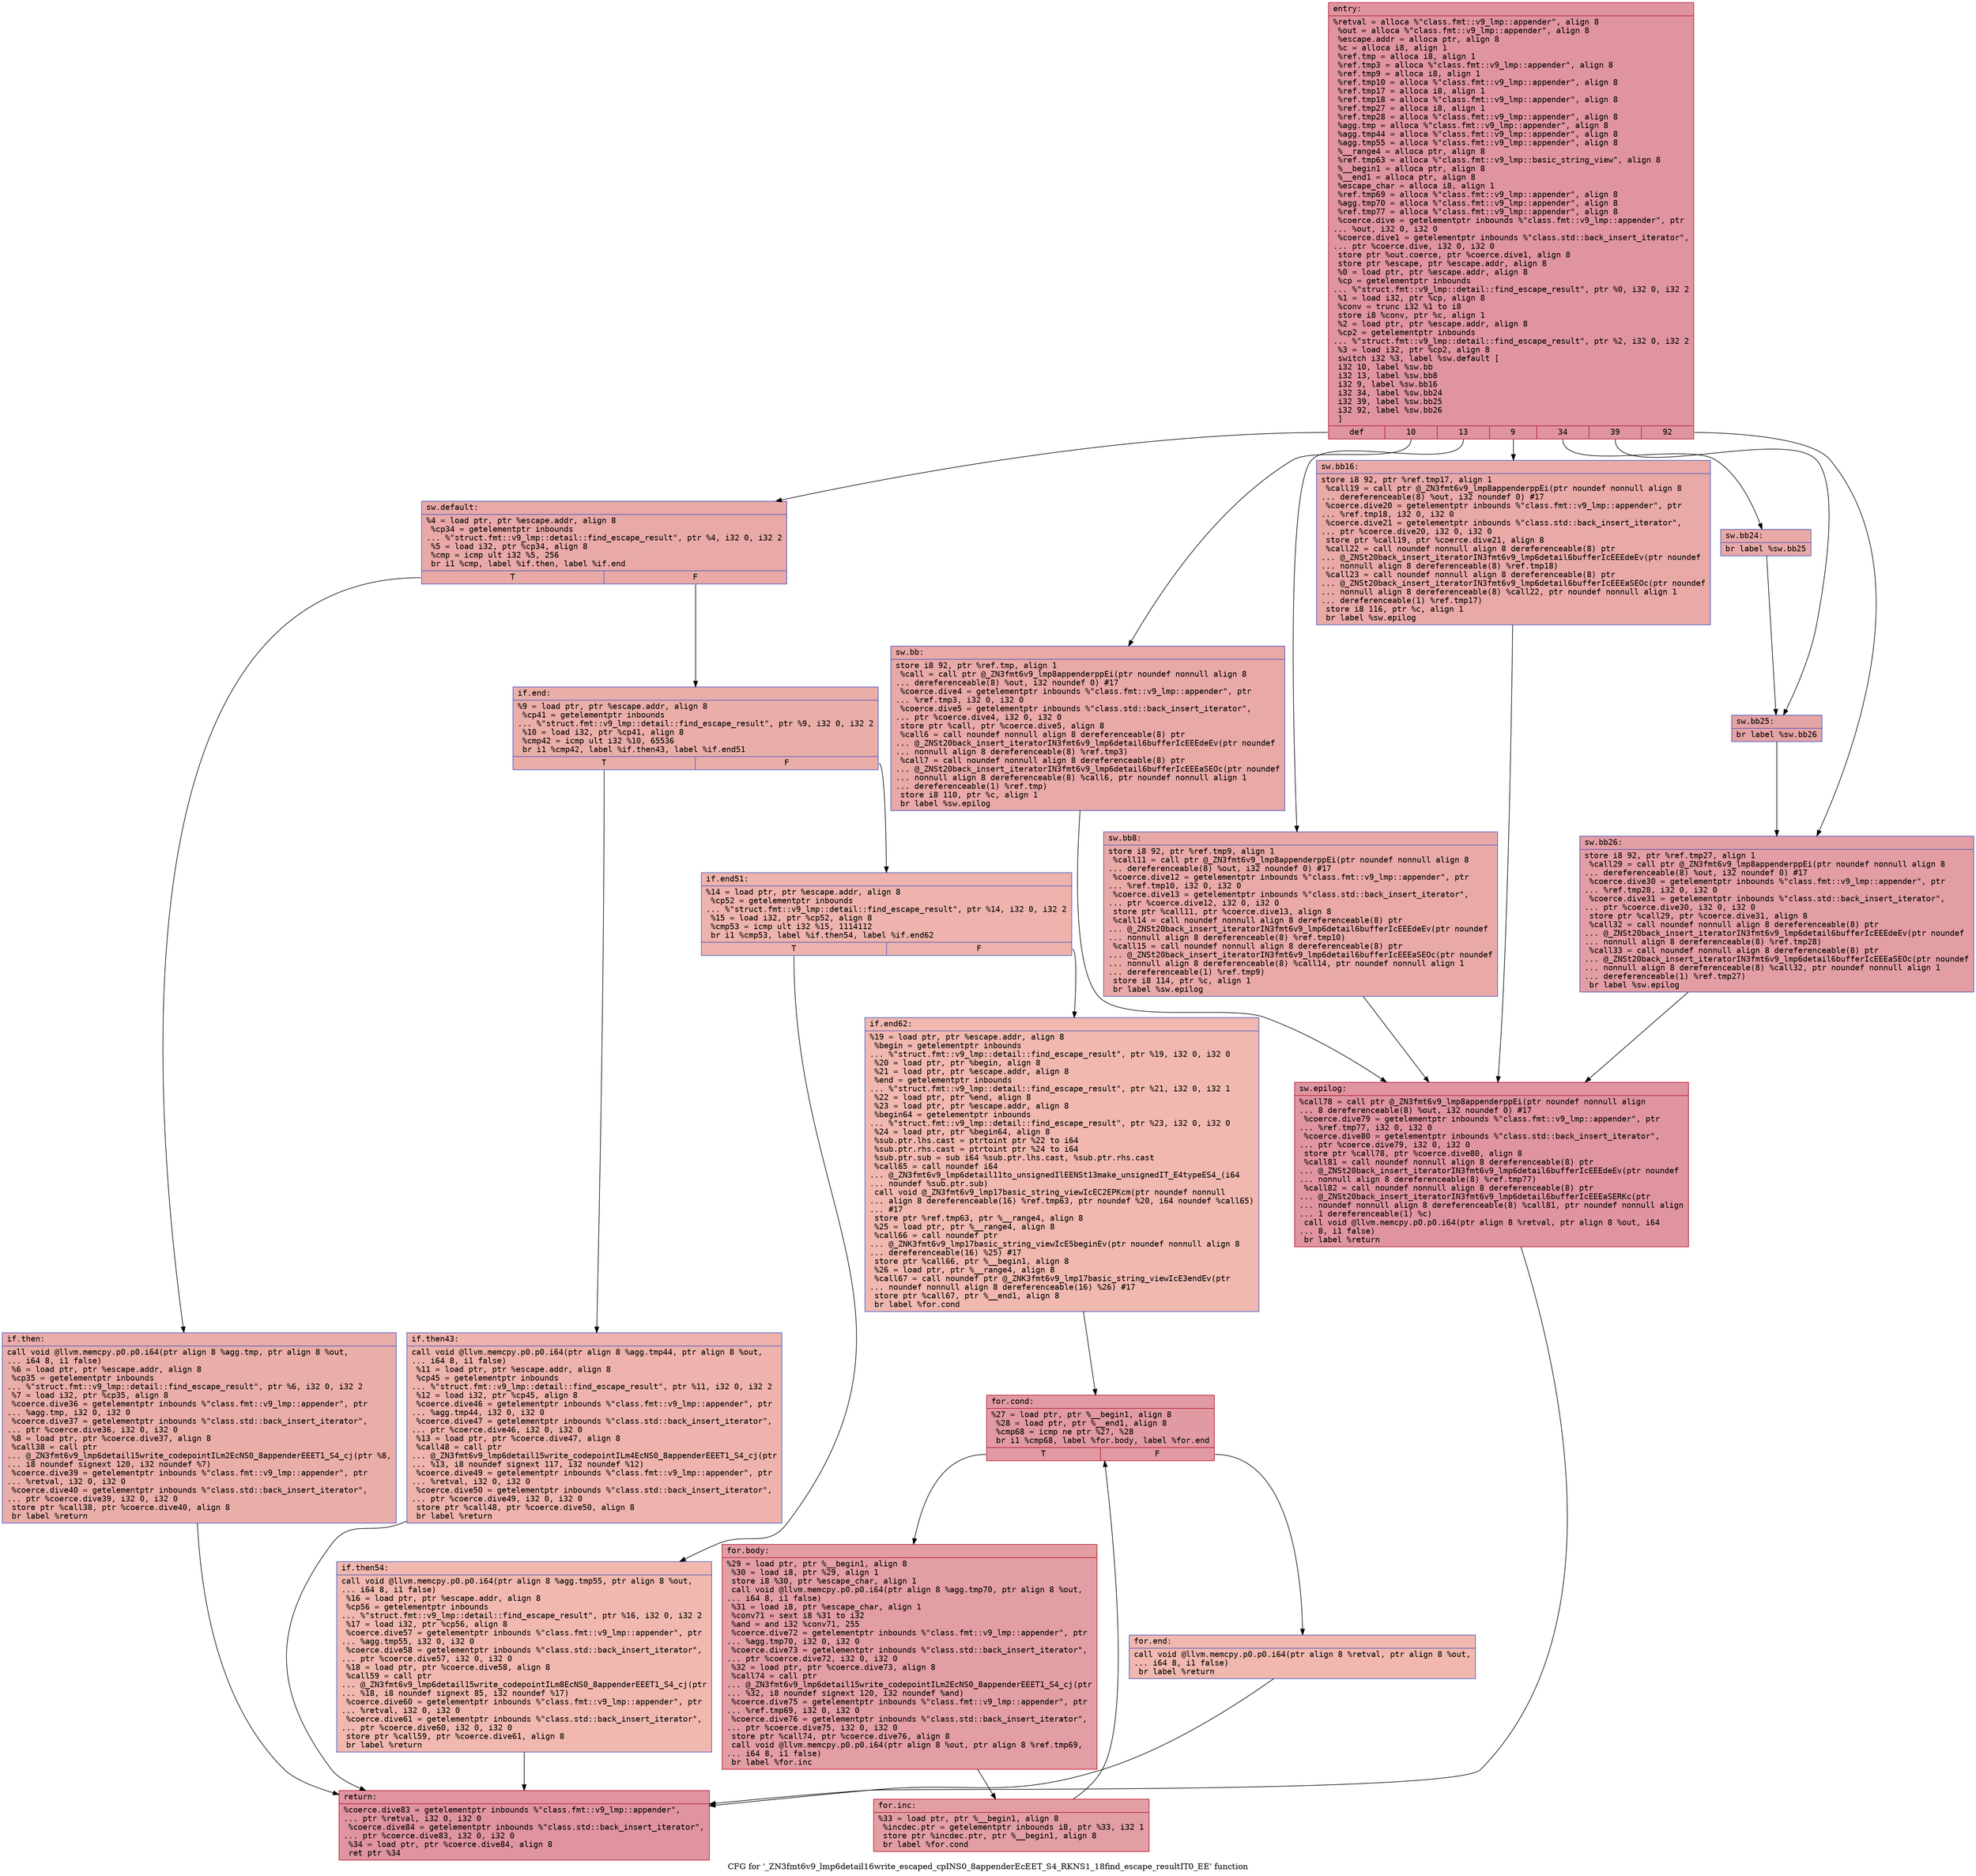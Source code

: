 digraph "CFG for '_ZN3fmt6v9_lmp6detail16write_escaped_cpINS0_8appenderEcEET_S4_RKNS1_18find_escape_resultIT0_EE' function" {
	label="CFG for '_ZN3fmt6v9_lmp6detail16write_escaped_cpINS0_8appenderEcEET_S4_RKNS1_18find_escape_resultIT0_EE' function";

	Node0x55fec31b6900 [shape=record,color="#b70d28ff", style=filled, fillcolor="#b70d2870" fontname="Courier",label="{entry:\l|  %retval = alloca %\"class.fmt::v9_lmp::appender\", align 8\l  %out = alloca %\"class.fmt::v9_lmp::appender\", align 8\l  %escape.addr = alloca ptr, align 8\l  %c = alloca i8, align 1\l  %ref.tmp = alloca i8, align 1\l  %ref.tmp3 = alloca %\"class.fmt::v9_lmp::appender\", align 8\l  %ref.tmp9 = alloca i8, align 1\l  %ref.tmp10 = alloca %\"class.fmt::v9_lmp::appender\", align 8\l  %ref.tmp17 = alloca i8, align 1\l  %ref.tmp18 = alloca %\"class.fmt::v9_lmp::appender\", align 8\l  %ref.tmp27 = alloca i8, align 1\l  %ref.tmp28 = alloca %\"class.fmt::v9_lmp::appender\", align 8\l  %agg.tmp = alloca %\"class.fmt::v9_lmp::appender\", align 8\l  %agg.tmp44 = alloca %\"class.fmt::v9_lmp::appender\", align 8\l  %agg.tmp55 = alloca %\"class.fmt::v9_lmp::appender\", align 8\l  %__range4 = alloca ptr, align 8\l  %ref.tmp63 = alloca %\"class.fmt::v9_lmp::basic_string_view\", align 8\l  %__begin1 = alloca ptr, align 8\l  %__end1 = alloca ptr, align 8\l  %escape_char = alloca i8, align 1\l  %ref.tmp69 = alloca %\"class.fmt::v9_lmp::appender\", align 8\l  %agg.tmp70 = alloca %\"class.fmt::v9_lmp::appender\", align 8\l  %ref.tmp77 = alloca %\"class.fmt::v9_lmp::appender\", align 8\l  %coerce.dive = getelementptr inbounds %\"class.fmt::v9_lmp::appender\", ptr\l... %out, i32 0, i32 0\l  %coerce.dive1 = getelementptr inbounds %\"class.std::back_insert_iterator\",\l... ptr %coerce.dive, i32 0, i32 0\l  store ptr %out.coerce, ptr %coerce.dive1, align 8\l  store ptr %escape, ptr %escape.addr, align 8\l  %0 = load ptr, ptr %escape.addr, align 8\l  %cp = getelementptr inbounds\l... %\"struct.fmt::v9_lmp::detail::find_escape_result\", ptr %0, i32 0, i32 2\l  %1 = load i32, ptr %cp, align 8\l  %conv = trunc i32 %1 to i8\l  store i8 %conv, ptr %c, align 1\l  %2 = load ptr, ptr %escape.addr, align 8\l  %cp2 = getelementptr inbounds\l... %\"struct.fmt::v9_lmp::detail::find_escape_result\", ptr %2, i32 0, i32 2\l  %3 = load i32, ptr %cp2, align 8\l  switch i32 %3, label %sw.default [\l    i32 10, label %sw.bb\l    i32 13, label %sw.bb8\l    i32 9, label %sw.bb16\l    i32 34, label %sw.bb24\l    i32 39, label %sw.bb25\l    i32 92, label %sw.bb26\l  ]\l|{<s0>def|<s1>10|<s2>13|<s3>9|<s4>34|<s5>39|<s6>92}}"];
	Node0x55fec31b6900:s0 -> Node0x55fec31b81f0[tooltip="entry -> sw.default\nProbability 14.29%" ];
	Node0x55fec31b6900:s1 -> Node0x55fec31b8270[tooltip="entry -> sw.bb\nProbability 14.29%" ];
	Node0x55fec31b6900:s2 -> Node0x55fec31b82e0[tooltip="entry -> sw.bb8\nProbability 14.29%" ];
	Node0x55fec31b6900:s3 -> Node0x55fec31b83b0[tooltip="entry -> sw.bb16\nProbability 14.29%" ];
	Node0x55fec31b6900:s4 -> Node0x55fec31b8480[tooltip="entry -> sw.bb24\nProbability 14.29%" ];
	Node0x55fec31b6900:s5 -> Node0x55fec31b8550[tooltip="entry -> sw.bb25\nProbability 14.29%" ];
	Node0x55fec31b6900:s6 -> Node0x55fec31b8620[tooltip="entry -> sw.bb26\nProbability 14.29%" ];
	Node0x55fec31b8270 [shape=record,color="#3d50c3ff", style=filled, fillcolor="#ca3b3770" fontname="Courier",label="{sw.bb:\l|  store i8 92, ptr %ref.tmp, align 1\l  %call = call ptr @_ZN3fmt6v9_lmp8appenderppEi(ptr noundef nonnull align 8\l... dereferenceable(8) %out, i32 noundef 0) #17\l  %coerce.dive4 = getelementptr inbounds %\"class.fmt::v9_lmp::appender\", ptr\l... %ref.tmp3, i32 0, i32 0\l  %coerce.dive5 = getelementptr inbounds %\"class.std::back_insert_iterator\",\l... ptr %coerce.dive4, i32 0, i32 0\l  store ptr %call, ptr %coerce.dive5, align 8\l  %call6 = call noundef nonnull align 8 dereferenceable(8) ptr\l... @_ZNSt20back_insert_iteratorIN3fmt6v9_lmp6detail6bufferIcEEEdeEv(ptr noundef\l... nonnull align 8 dereferenceable(8) %ref.tmp3)\l  %call7 = call noundef nonnull align 8 dereferenceable(8) ptr\l... @_ZNSt20back_insert_iteratorIN3fmt6v9_lmp6detail6bufferIcEEEaSEOc(ptr noundef\l... nonnull align 8 dereferenceable(8) %call6, ptr noundef nonnull align 1\l... dereferenceable(1) %ref.tmp)\l  store i8 110, ptr %c, align 1\l  br label %sw.epilog\l}"];
	Node0x55fec31b8270 -> Node0x55fec31b8de0[tooltip="sw.bb -> sw.epilog\nProbability 100.00%" ];
	Node0x55fec31b82e0 [shape=record,color="#3d50c3ff", style=filled, fillcolor="#ca3b3770" fontname="Courier",label="{sw.bb8:\l|  store i8 92, ptr %ref.tmp9, align 1\l  %call11 = call ptr @_ZN3fmt6v9_lmp8appenderppEi(ptr noundef nonnull align 8\l... dereferenceable(8) %out, i32 noundef 0) #17\l  %coerce.dive12 = getelementptr inbounds %\"class.fmt::v9_lmp::appender\", ptr\l... %ref.tmp10, i32 0, i32 0\l  %coerce.dive13 = getelementptr inbounds %\"class.std::back_insert_iterator\",\l... ptr %coerce.dive12, i32 0, i32 0\l  store ptr %call11, ptr %coerce.dive13, align 8\l  %call14 = call noundef nonnull align 8 dereferenceable(8) ptr\l... @_ZNSt20back_insert_iteratorIN3fmt6v9_lmp6detail6bufferIcEEEdeEv(ptr noundef\l... nonnull align 8 dereferenceable(8) %ref.tmp10)\l  %call15 = call noundef nonnull align 8 dereferenceable(8) ptr\l... @_ZNSt20back_insert_iteratorIN3fmt6v9_lmp6detail6bufferIcEEEaSEOc(ptr noundef\l... nonnull align 8 dereferenceable(8) %call14, ptr noundef nonnull align 1\l... dereferenceable(1) %ref.tmp9)\l  store i8 114, ptr %c, align 1\l  br label %sw.epilog\l}"];
	Node0x55fec31b82e0 -> Node0x55fec31b8de0[tooltip="sw.bb8 -> sw.epilog\nProbability 100.00%" ];
	Node0x55fec31b83b0 [shape=record,color="#3d50c3ff", style=filled, fillcolor="#ca3b3770" fontname="Courier",label="{sw.bb16:\l|  store i8 92, ptr %ref.tmp17, align 1\l  %call19 = call ptr @_ZN3fmt6v9_lmp8appenderppEi(ptr noundef nonnull align 8\l... dereferenceable(8) %out, i32 noundef 0) #17\l  %coerce.dive20 = getelementptr inbounds %\"class.fmt::v9_lmp::appender\", ptr\l... %ref.tmp18, i32 0, i32 0\l  %coerce.dive21 = getelementptr inbounds %\"class.std::back_insert_iterator\",\l... ptr %coerce.dive20, i32 0, i32 0\l  store ptr %call19, ptr %coerce.dive21, align 8\l  %call22 = call noundef nonnull align 8 dereferenceable(8) ptr\l... @_ZNSt20back_insert_iteratorIN3fmt6v9_lmp6detail6bufferIcEEEdeEv(ptr noundef\l... nonnull align 8 dereferenceable(8) %ref.tmp18)\l  %call23 = call noundef nonnull align 8 dereferenceable(8) ptr\l... @_ZNSt20back_insert_iteratorIN3fmt6v9_lmp6detail6bufferIcEEEaSEOc(ptr noundef\l... nonnull align 8 dereferenceable(8) %call22, ptr noundef nonnull align 1\l... dereferenceable(1) %ref.tmp17)\l  store i8 116, ptr %c, align 1\l  br label %sw.epilog\l}"];
	Node0x55fec31b83b0 -> Node0x55fec31b8de0[tooltip="sw.bb16 -> sw.epilog\nProbability 100.00%" ];
	Node0x55fec31b8480 [shape=record,color="#3d50c3ff", style=filled, fillcolor="#ca3b3770" fontname="Courier",label="{sw.bb24:\l|  br label %sw.bb25\l}"];
	Node0x55fec31b8480 -> Node0x55fec31b8550[tooltip="sw.bb24 -> sw.bb25\nProbability 100.00%" ];
	Node0x55fec31b8550 [shape=record,color="#3d50c3ff", style=filled, fillcolor="#c32e3170" fontname="Courier",label="{sw.bb25:\l|  br label %sw.bb26\l}"];
	Node0x55fec31b8550 -> Node0x55fec31b8620[tooltip="sw.bb25 -> sw.bb26\nProbability 100.00%" ];
	Node0x55fec31b8620 [shape=record,color="#3d50c3ff", style=filled, fillcolor="#be242e70" fontname="Courier",label="{sw.bb26:\l|  store i8 92, ptr %ref.tmp27, align 1\l  %call29 = call ptr @_ZN3fmt6v9_lmp8appenderppEi(ptr noundef nonnull align 8\l... dereferenceable(8) %out, i32 noundef 0) #17\l  %coerce.dive30 = getelementptr inbounds %\"class.fmt::v9_lmp::appender\", ptr\l... %ref.tmp28, i32 0, i32 0\l  %coerce.dive31 = getelementptr inbounds %\"class.std::back_insert_iterator\",\l... ptr %coerce.dive30, i32 0, i32 0\l  store ptr %call29, ptr %coerce.dive31, align 8\l  %call32 = call noundef nonnull align 8 dereferenceable(8) ptr\l... @_ZNSt20back_insert_iteratorIN3fmt6v9_lmp6detail6bufferIcEEEdeEv(ptr noundef\l... nonnull align 8 dereferenceable(8) %ref.tmp28)\l  %call33 = call noundef nonnull align 8 dereferenceable(8) ptr\l... @_ZNSt20back_insert_iteratorIN3fmt6v9_lmp6detail6bufferIcEEEaSEOc(ptr noundef\l... nonnull align 8 dereferenceable(8) %call32, ptr noundef nonnull align 1\l... dereferenceable(1) %ref.tmp27)\l  br label %sw.epilog\l}"];
	Node0x55fec31b8620 -> Node0x55fec31b8de0[tooltip="sw.bb26 -> sw.epilog\nProbability 100.00%" ];
	Node0x55fec31b81f0 [shape=record,color="#3d50c3ff", style=filled, fillcolor="#ca3b3770" fontname="Courier",label="{sw.default:\l|  %4 = load ptr, ptr %escape.addr, align 8\l  %cp34 = getelementptr inbounds\l... %\"struct.fmt::v9_lmp::detail::find_escape_result\", ptr %4, i32 0, i32 2\l  %5 = load i32, ptr %cp34, align 8\l  %cmp = icmp ult i32 %5, 256\l  br i1 %cmp, label %if.then, label %if.end\l|{<s0>T|<s1>F}}"];
	Node0x55fec31b81f0:s0 -> Node0x55fec31ba930[tooltip="sw.default -> if.then\nProbability 50.00%" ];
	Node0x55fec31b81f0:s1 -> Node0x55fec31baef0[tooltip="sw.default -> if.end\nProbability 50.00%" ];
	Node0x55fec31ba930 [shape=record,color="#3d50c3ff", style=filled, fillcolor="#d0473d70" fontname="Courier",label="{if.then:\l|  call void @llvm.memcpy.p0.p0.i64(ptr align 8 %agg.tmp, ptr align 8 %out,\l... i64 8, i1 false)\l  %6 = load ptr, ptr %escape.addr, align 8\l  %cp35 = getelementptr inbounds\l... %\"struct.fmt::v9_lmp::detail::find_escape_result\", ptr %6, i32 0, i32 2\l  %7 = load i32, ptr %cp35, align 8\l  %coerce.dive36 = getelementptr inbounds %\"class.fmt::v9_lmp::appender\", ptr\l... %agg.tmp, i32 0, i32 0\l  %coerce.dive37 = getelementptr inbounds %\"class.std::back_insert_iterator\",\l... ptr %coerce.dive36, i32 0, i32 0\l  %8 = load ptr, ptr %coerce.dive37, align 8\l  %call38 = call ptr\l... @_ZN3fmt6v9_lmp6detail15write_codepointILm2EcNS0_8appenderEEET1_S4_cj(ptr %8,\l... i8 noundef signext 120, i32 noundef %7)\l  %coerce.dive39 = getelementptr inbounds %\"class.fmt::v9_lmp::appender\", ptr\l... %retval, i32 0, i32 0\l  %coerce.dive40 = getelementptr inbounds %\"class.std::back_insert_iterator\",\l... ptr %coerce.dive39, i32 0, i32 0\l  store ptr %call38, ptr %coerce.dive40, align 8\l  br label %return\l}"];
	Node0x55fec31ba930 -> Node0x55fec31bb5c0[tooltip="if.then -> return\nProbability 100.00%" ];
	Node0x55fec31baef0 [shape=record,color="#3d50c3ff", style=filled, fillcolor="#d0473d70" fontname="Courier",label="{if.end:\l|  %9 = load ptr, ptr %escape.addr, align 8\l  %cp41 = getelementptr inbounds\l... %\"struct.fmt::v9_lmp::detail::find_escape_result\", ptr %9, i32 0, i32 2\l  %10 = load i32, ptr %cp41, align 8\l  %cmp42 = icmp ult i32 %10, 65536\l  br i1 %cmp42, label %if.then43, label %if.end51\l|{<s0>T|<s1>F}}"];
	Node0x55fec31baef0:s0 -> Node0x55fec31bbcd0[tooltip="if.end -> if.then43\nProbability 50.00%" ];
	Node0x55fec31baef0:s1 -> Node0x55fec31bbd50[tooltip="if.end -> if.end51\nProbability 50.00%" ];
	Node0x55fec31bbcd0 [shape=record,color="#3d50c3ff", style=filled, fillcolor="#d6524470" fontname="Courier",label="{if.then43:\l|  call void @llvm.memcpy.p0.p0.i64(ptr align 8 %agg.tmp44, ptr align 8 %out,\l... i64 8, i1 false)\l  %11 = load ptr, ptr %escape.addr, align 8\l  %cp45 = getelementptr inbounds\l... %\"struct.fmt::v9_lmp::detail::find_escape_result\", ptr %11, i32 0, i32 2\l  %12 = load i32, ptr %cp45, align 8\l  %coerce.dive46 = getelementptr inbounds %\"class.fmt::v9_lmp::appender\", ptr\l... %agg.tmp44, i32 0, i32 0\l  %coerce.dive47 = getelementptr inbounds %\"class.std::back_insert_iterator\",\l... ptr %coerce.dive46, i32 0, i32 0\l  %13 = load ptr, ptr %coerce.dive47, align 8\l  %call48 = call ptr\l... @_ZN3fmt6v9_lmp6detail15write_codepointILm4EcNS0_8appenderEEET1_S4_cj(ptr\l... %13, i8 noundef signext 117, i32 noundef %12)\l  %coerce.dive49 = getelementptr inbounds %\"class.fmt::v9_lmp::appender\", ptr\l... %retval, i32 0, i32 0\l  %coerce.dive50 = getelementptr inbounds %\"class.std::back_insert_iterator\",\l... ptr %coerce.dive49, i32 0, i32 0\l  store ptr %call48, ptr %coerce.dive50, align 8\l  br label %return\l}"];
	Node0x55fec31bbcd0 -> Node0x55fec31bb5c0[tooltip="if.then43 -> return\nProbability 100.00%" ];
	Node0x55fec31bbd50 [shape=record,color="#3d50c3ff", style=filled, fillcolor="#d6524470" fontname="Courier",label="{if.end51:\l|  %14 = load ptr, ptr %escape.addr, align 8\l  %cp52 = getelementptr inbounds\l... %\"struct.fmt::v9_lmp::detail::find_escape_result\", ptr %14, i32 0, i32 2\l  %15 = load i32, ptr %cp52, align 8\l  %cmp53 = icmp ult i32 %15, 1114112\l  br i1 %cmp53, label %if.then54, label %if.end62\l|{<s0>T|<s1>F}}"];
	Node0x55fec31bbd50:s0 -> Node0x55fec31bc430[tooltip="if.end51 -> if.then54\nProbability 50.00%" ];
	Node0x55fec31bbd50:s1 -> Node0x55fec31bcb80[tooltip="if.end51 -> if.end62\nProbability 50.00%" ];
	Node0x55fec31bc430 [shape=record,color="#3d50c3ff", style=filled, fillcolor="#dc5d4a70" fontname="Courier",label="{if.then54:\l|  call void @llvm.memcpy.p0.p0.i64(ptr align 8 %agg.tmp55, ptr align 8 %out,\l... i64 8, i1 false)\l  %16 = load ptr, ptr %escape.addr, align 8\l  %cp56 = getelementptr inbounds\l... %\"struct.fmt::v9_lmp::detail::find_escape_result\", ptr %16, i32 0, i32 2\l  %17 = load i32, ptr %cp56, align 8\l  %coerce.dive57 = getelementptr inbounds %\"class.fmt::v9_lmp::appender\", ptr\l... %agg.tmp55, i32 0, i32 0\l  %coerce.dive58 = getelementptr inbounds %\"class.std::back_insert_iterator\",\l... ptr %coerce.dive57, i32 0, i32 0\l  %18 = load ptr, ptr %coerce.dive58, align 8\l  %call59 = call ptr\l... @_ZN3fmt6v9_lmp6detail15write_codepointILm8EcNS0_8appenderEEET1_S4_cj(ptr\l... %18, i8 noundef signext 85, i32 noundef %17)\l  %coerce.dive60 = getelementptr inbounds %\"class.fmt::v9_lmp::appender\", ptr\l... %retval, i32 0, i32 0\l  %coerce.dive61 = getelementptr inbounds %\"class.std::back_insert_iterator\",\l... ptr %coerce.dive60, i32 0, i32 0\l  store ptr %call59, ptr %coerce.dive61, align 8\l  br label %return\l}"];
	Node0x55fec31bc430 -> Node0x55fec31bb5c0[tooltip="if.then54 -> return\nProbability 100.00%" ];
	Node0x55fec31bcb80 [shape=record,color="#3d50c3ff", style=filled, fillcolor="#dc5d4a70" fontname="Courier",label="{if.end62:\l|  %19 = load ptr, ptr %escape.addr, align 8\l  %begin = getelementptr inbounds\l... %\"struct.fmt::v9_lmp::detail::find_escape_result\", ptr %19, i32 0, i32 0\l  %20 = load ptr, ptr %begin, align 8\l  %21 = load ptr, ptr %escape.addr, align 8\l  %end = getelementptr inbounds\l... %\"struct.fmt::v9_lmp::detail::find_escape_result\", ptr %21, i32 0, i32 1\l  %22 = load ptr, ptr %end, align 8\l  %23 = load ptr, ptr %escape.addr, align 8\l  %begin64 = getelementptr inbounds\l... %\"struct.fmt::v9_lmp::detail::find_escape_result\", ptr %23, i32 0, i32 0\l  %24 = load ptr, ptr %begin64, align 8\l  %sub.ptr.lhs.cast = ptrtoint ptr %22 to i64\l  %sub.ptr.rhs.cast = ptrtoint ptr %24 to i64\l  %sub.ptr.sub = sub i64 %sub.ptr.lhs.cast, %sub.ptr.rhs.cast\l  %call65 = call noundef i64\l... @_ZN3fmt6v9_lmp6detail11to_unsignedIlEENSt13make_unsignedIT_E4typeES4_(i64\l... noundef %sub.ptr.sub)\l  call void @_ZN3fmt6v9_lmp17basic_string_viewIcEC2EPKcm(ptr noundef nonnull\l... align 8 dereferenceable(16) %ref.tmp63, ptr noundef %20, i64 noundef %call65)\l... #17\l  store ptr %ref.tmp63, ptr %__range4, align 8\l  %25 = load ptr, ptr %__range4, align 8\l  %call66 = call noundef ptr\l... @_ZNK3fmt6v9_lmp17basic_string_viewIcE5beginEv(ptr noundef nonnull align 8\l... dereferenceable(16) %25) #17\l  store ptr %call66, ptr %__begin1, align 8\l  %26 = load ptr, ptr %__range4, align 8\l  %call67 = call noundef ptr @_ZNK3fmt6v9_lmp17basic_string_viewIcE3endEv(ptr\l... noundef nonnull align 8 dereferenceable(16) %26) #17\l  store ptr %call67, ptr %__end1, align 8\l  br label %for.cond\l}"];
	Node0x55fec31bcb80 -> Node0x55fec31b9dd0[tooltip="if.end62 -> for.cond\nProbability 100.00%" ];
	Node0x55fec31b9dd0 [shape=record,color="#b70d28ff", style=filled, fillcolor="#bb1b2c70" fontname="Courier",label="{for.cond:\l|  %27 = load ptr, ptr %__begin1, align 8\l  %28 = load ptr, ptr %__end1, align 8\l  %cmp68 = icmp ne ptr %27, %28\l  br i1 %cmp68, label %for.body, label %for.end\l|{<s0>T|<s1>F}}"];
	Node0x55fec31b9dd0:s0 -> Node0x55fec31bedd0[tooltip="for.cond -> for.body\nProbability 96.88%" ];
	Node0x55fec31b9dd0:s1 -> Node0x55fec31bee20[tooltip="for.cond -> for.end\nProbability 3.12%" ];
	Node0x55fec31bedd0 [shape=record,color="#b70d28ff", style=filled, fillcolor="#be242e70" fontname="Courier",label="{for.body:\l|  %29 = load ptr, ptr %__begin1, align 8\l  %30 = load i8, ptr %29, align 1\l  store i8 %30, ptr %escape_char, align 1\l  call void @llvm.memcpy.p0.p0.i64(ptr align 8 %agg.tmp70, ptr align 8 %out,\l... i64 8, i1 false)\l  %31 = load i8, ptr %escape_char, align 1\l  %conv71 = sext i8 %31 to i32\l  %and = and i32 %conv71, 255\l  %coerce.dive72 = getelementptr inbounds %\"class.fmt::v9_lmp::appender\", ptr\l... %agg.tmp70, i32 0, i32 0\l  %coerce.dive73 = getelementptr inbounds %\"class.std::back_insert_iterator\",\l... ptr %coerce.dive72, i32 0, i32 0\l  %32 = load ptr, ptr %coerce.dive73, align 8\l  %call74 = call ptr\l... @_ZN3fmt6v9_lmp6detail15write_codepointILm2EcNS0_8appenderEEET1_S4_cj(ptr\l... %32, i8 noundef signext 120, i32 noundef %and)\l  %coerce.dive75 = getelementptr inbounds %\"class.fmt::v9_lmp::appender\", ptr\l... %ref.tmp69, i32 0, i32 0\l  %coerce.dive76 = getelementptr inbounds %\"class.std::back_insert_iterator\",\l... ptr %coerce.dive75, i32 0, i32 0\l  store ptr %call74, ptr %coerce.dive76, align 8\l  call void @llvm.memcpy.p0.p0.i64(ptr align 8 %out, ptr align 8 %ref.tmp69,\l... i64 8, i1 false)\l  br label %for.inc\l}"];
	Node0x55fec31bedd0 -> Node0x55fec31bfb30[tooltip="for.body -> for.inc\nProbability 100.00%" ];
	Node0x55fec31bfb30 [shape=record,color="#b70d28ff", style=filled, fillcolor="#be242e70" fontname="Courier",label="{for.inc:\l|  %33 = load ptr, ptr %__begin1, align 8\l  %incdec.ptr = getelementptr inbounds i8, ptr %33, i32 1\l  store ptr %incdec.ptr, ptr %__begin1, align 8\l  br label %for.cond\l}"];
	Node0x55fec31bfb30 -> Node0x55fec31b9dd0[tooltip="for.inc -> for.cond\nProbability 100.00%" ];
	Node0x55fec31bee20 [shape=record,color="#3d50c3ff", style=filled, fillcolor="#dc5d4a70" fontname="Courier",label="{for.end:\l|  call void @llvm.memcpy.p0.p0.i64(ptr align 8 %retval, ptr align 8 %out,\l... i64 8, i1 false)\l  br label %return\l}"];
	Node0x55fec31bee20 -> Node0x55fec31bb5c0[tooltip="for.end -> return\nProbability 100.00%" ];
	Node0x55fec31b8de0 [shape=record,color="#b70d28ff", style=filled, fillcolor="#b70d2870" fontname="Courier",label="{sw.epilog:\l|  %call78 = call ptr @_ZN3fmt6v9_lmp8appenderppEi(ptr noundef nonnull align\l... 8 dereferenceable(8) %out, i32 noundef 0) #17\l  %coerce.dive79 = getelementptr inbounds %\"class.fmt::v9_lmp::appender\", ptr\l... %ref.tmp77, i32 0, i32 0\l  %coerce.dive80 = getelementptr inbounds %\"class.std::back_insert_iterator\",\l... ptr %coerce.dive79, i32 0, i32 0\l  store ptr %call78, ptr %coerce.dive80, align 8\l  %call81 = call noundef nonnull align 8 dereferenceable(8) ptr\l... @_ZNSt20back_insert_iteratorIN3fmt6v9_lmp6detail6bufferIcEEEdeEv(ptr noundef\l... nonnull align 8 dereferenceable(8) %ref.tmp77)\l  %call82 = call noundef nonnull align 8 dereferenceable(8) ptr\l... @_ZNSt20back_insert_iteratorIN3fmt6v9_lmp6detail6bufferIcEEEaSERKc(ptr\l... noundef nonnull align 8 dereferenceable(8) %call81, ptr noundef nonnull align\l... 1 dereferenceable(1) %c)\l  call void @llvm.memcpy.p0.p0.i64(ptr align 8 %retval, ptr align 8 %out, i64\l... 8, i1 false)\l  br label %return\l}"];
	Node0x55fec31b8de0 -> Node0x55fec31bb5c0[tooltip="sw.epilog -> return\nProbability 100.00%" ];
	Node0x55fec31bb5c0 [shape=record,color="#b70d28ff", style=filled, fillcolor="#b70d2870" fontname="Courier",label="{return:\l|  %coerce.dive83 = getelementptr inbounds %\"class.fmt::v9_lmp::appender\",\l... ptr %retval, i32 0, i32 0\l  %coerce.dive84 = getelementptr inbounds %\"class.std::back_insert_iterator\",\l... ptr %coerce.dive83, i32 0, i32 0\l  %34 = load ptr, ptr %coerce.dive84, align 8\l  ret ptr %34\l}"];
}
